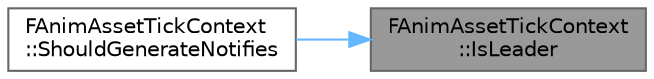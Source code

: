 digraph "FAnimAssetTickContext::IsLeader"
{
 // INTERACTIVE_SVG=YES
 // LATEX_PDF_SIZE
  bgcolor="transparent";
  edge [fontname=Helvetica,fontsize=10,labelfontname=Helvetica,labelfontsize=10];
  node [fontname=Helvetica,fontsize=10,shape=box,height=0.2,width=0.4];
  rankdir="RL";
  Node1 [id="Node000001",label="FAnimAssetTickContext\l::IsLeader",height=0.2,width=0.4,color="gray40", fillcolor="grey60", style="filled", fontcolor="black",tooltip=" "];
  Node1 -> Node2 [id="edge1_Node000001_Node000002",dir="back",color="steelblue1",style="solid",tooltip=" "];
  Node2 [id="Node000002",label="FAnimAssetTickContext\l::ShouldGenerateNotifies",height=0.2,width=0.4,color="grey40", fillcolor="white", style="filled",URL="$d3/d15/structFAnimAssetTickContext.html#ac79ee44e279512ac815fb76601f32304",tooltip=" "];
}
